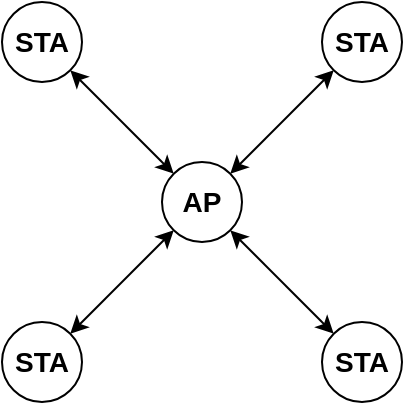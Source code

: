 <mxfile version="10.8.9" type="device"><diagram id="dJ0dGjU7TvdgFC5VXFXE" name="Page-1"><mxGraphModel dx="1332" dy="945" grid="1" gridSize="10" guides="1" tooltips="1" connect="1" arrows="1" fold="1" page="1" pageScale="1" pageWidth="827" pageHeight="1169" math="0" shadow="0"><root><mxCell id="0"/><mxCell id="1" parent="0"/><mxCell id="wNoexTSgoQd8o9P1tnm8-1" value="&lt;b&gt;&lt;font style=&quot;font-size: 14px&quot;&gt;STA&lt;/font&gt;&lt;/b&gt;" style="ellipse;whiteSpace=wrap;html=1;aspect=fixed;" vertex="1" parent="1"><mxGeometry x="20" y="20" width="40" height="40" as="geometry"/></mxCell><mxCell id="wNoexTSgoQd8o9P1tnm8-2" value="&lt;b&gt;&lt;font style=&quot;font-size: 14px&quot;&gt;STA&lt;/font&gt;&lt;/b&gt;" style="ellipse;whiteSpace=wrap;html=1;aspect=fixed;" vertex="1" parent="1"><mxGeometry x="180" y="20" width="40" height="40" as="geometry"/></mxCell><mxCell id="wNoexTSgoQd8o9P1tnm8-3" value="&lt;b&gt;&lt;font style=&quot;font-size: 14px&quot;&gt;AP&lt;/font&gt;&lt;/b&gt;" style="ellipse;whiteSpace=wrap;html=1;aspect=fixed;" vertex="1" parent="1"><mxGeometry x="100" y="100" width="40" height="40" as="geometry"/></mxCell><mxCell id="wNoexTSgoQd8o9P1tnm8-4" value="&lt;b&gt;&lt;font style=&quot;font-size: 14px&quot;&gt;STA&lt;/font&gt;&lt;/b&gt;" style="ellipse;whiteSpace=wrap;html=1;aspect=fixed;" vertex="1" parent="1"><mxGeometry x="20" y="180" width="40" height="40" as="geometry"/></mxCell><mxCell id="wNoexTSgoQd8o9P1tnm8-5" value="&lt;b&gt;&lt;font style=&quot;font-size: 14px&quot;&gt;STA&lt;/font&gt;&lt;/b&gt;" style="ellipse;whiteSpace=wrap;html=1;aspect=fixed;" vertex="1" parent="1"><mxGeometry x="180" y="180" width="40" height="40" as="geometry"/></mxCell><mxCell id="wNoexTSgoQd8o9P1tnm8-20" value="" style="endArrow=classic;startArrow=classic;html=1;entryX=0;entryY=1;entryDx=0;entryDy=0;exitX=1;exitY=0;exitDx=0;exitDy=0;" edge="1" parent="1" source="wNoexTSgoQd8o9P1tnm8-4" target="wNoexTSgoQd8o9P1tnm8-3"><mxGeometry width="50" height="50" relative="1" as="geometry"><mxPoint x="75" y="205" as="sourcePoint"/><mxPoint x="125" y="155" as="targetPoint"/></mxGeometry></mxCell><mxCell id="wNoexTSgoQd8o9P1tnm8-21" value="" style="endArrow=classic;startArrow=classic;html=1;entryX=1;entryY=0;entryDx=0;entryDy=0;exitX=0;exitY=1;exitDx=0;exitDy=0;" edge="1" parent="1" source="wNoexTSgoQd8o9P1tnm8-2" target="wNoexTSgoQd8o9P1tnm8-3"><mxGeometry width="50" height="50" relative="1" as="geometry"><mxPoint x="64" y="196" as="sourcePoint"/><mxPoint x="116" y="144" as="targetPoint"/></mxGeometry></mxCell><mxCell id="wNoexTSgoQd8o9P1tnm8-22" value="" style="endArrow=classic;startArrow=classic;html=1;entryX=1;entryY=1;entryDx=0;entryDy=0;exitX=0;exitY=0;exitDx=0;exitDy=0;" edge="1" parent="1" source="wNoexTSgoQd8o9P1tnm8-5" target="wNoexTSgoQd8o9P1tnm8-3"><mxGeometry width="50" height="50" relative="1" as="geometry"><mxPoint x="196" y="64" as="sourcePoint"/><mxPoint x="144" y="116" as="targetPoint"/></mxGeometry></mxCell><mxCell id="wNoexTSgoQd8o9P1tnm8-23" value="" style="endArrow=classic;startArrow=classic;html=1;entryX=0;entryY=0;entryDx=0;entryDy=0;exitX=1;exitY=1;exitDx=0;exitDy=0;" edge="1" parent="1" source="wNoexTSgoQd8o9P1tnm8-1" target="wNoexTSgoQd8o9P1tnm8-3"><mxGeometry width="50" height="50" relative="1" as="geometry"><mxPoint x="206" y="74" as="sourcePoint"/><mxPoint x="154" y="126" as="targetPoint"/></mxGeometry></mxCell></root></mxGraphModel></diagram></mxfile>